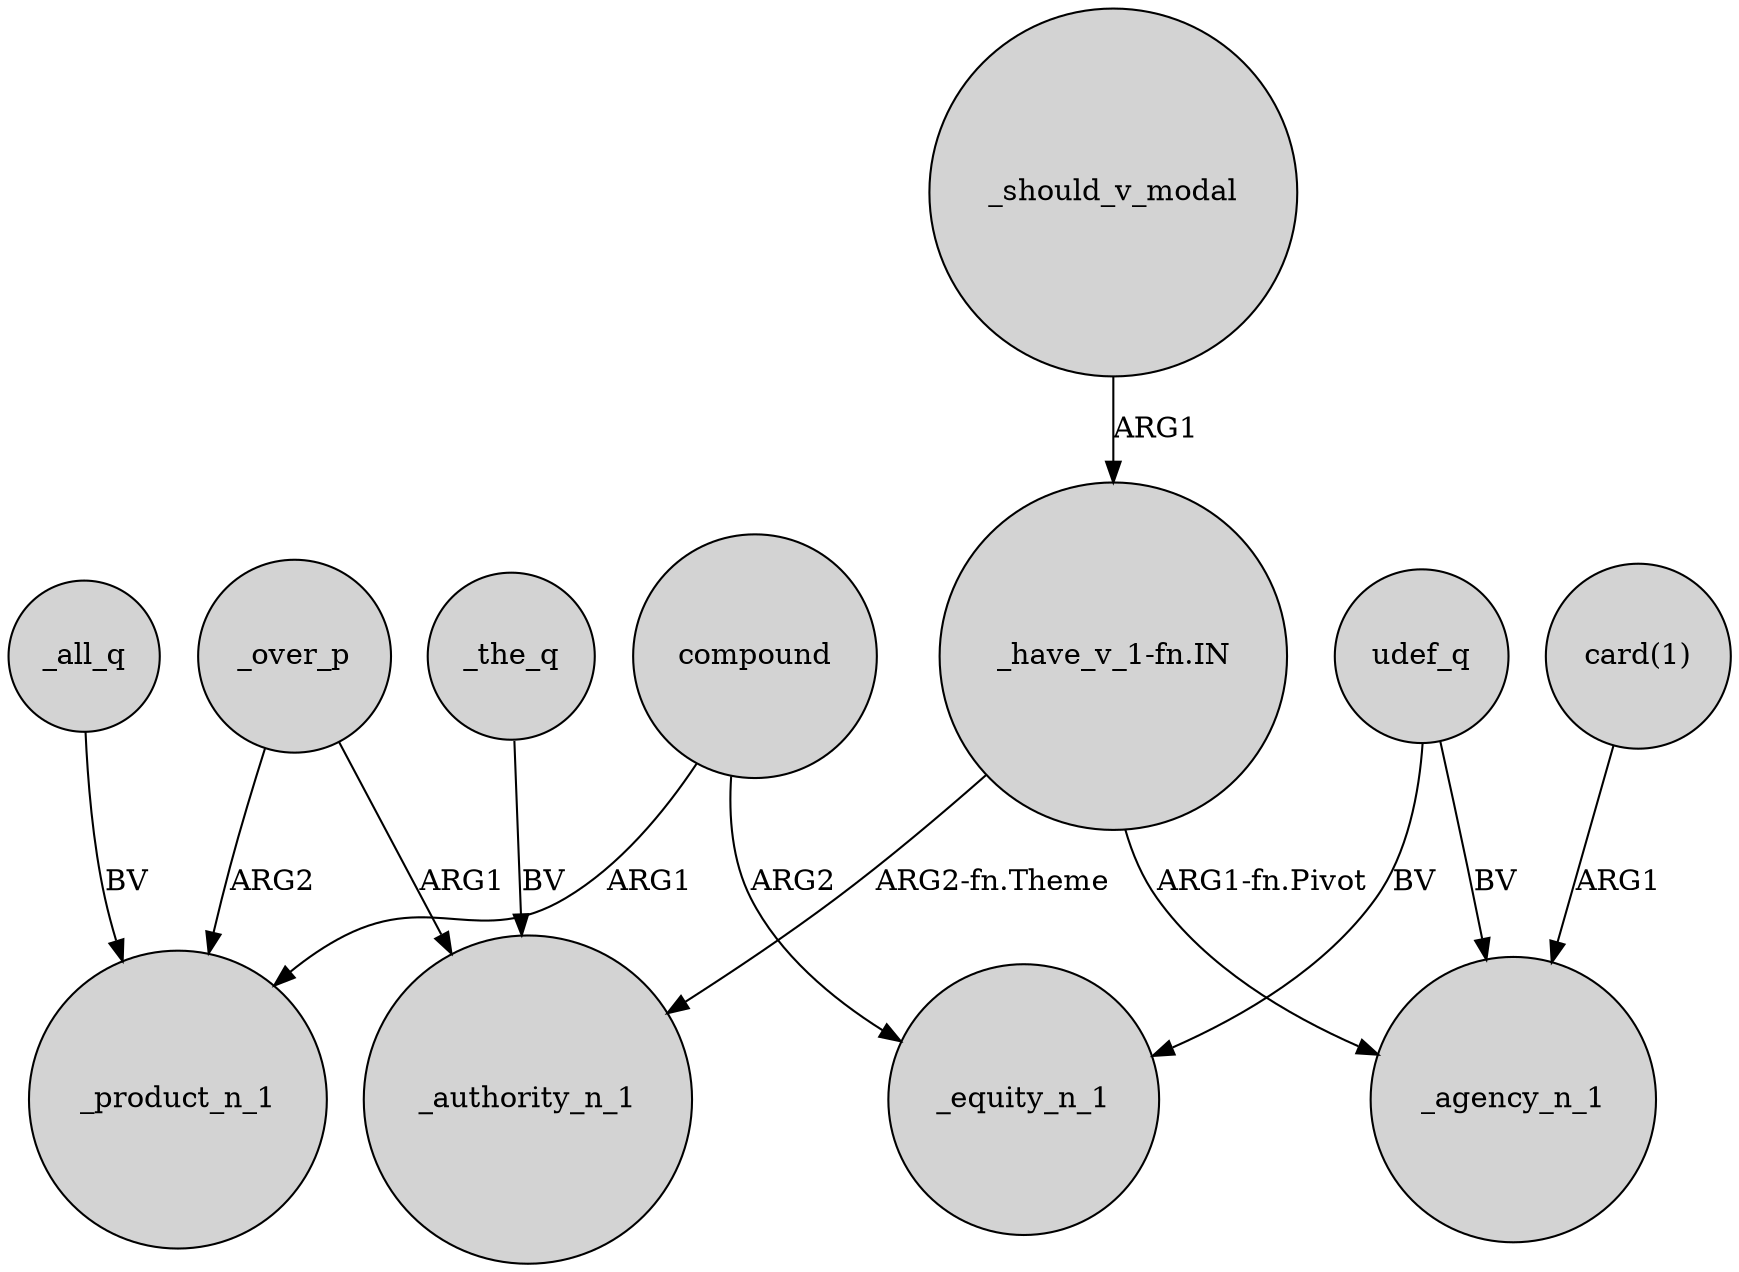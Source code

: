 digraph {
	node [shape=circle style=filled]
	_all_q -> _product_n_1 [label=BV]
	_over_p -> _authority_n_1 [label=ARG1]
	compound -> _product_n_1 [label=ARG1]
	_the_q -> _authority_n_1 [label=BV]
	"_have_v_1-fn.IN" -> _agency_n_1 [label="ARG1-fn.Pivot"]
	compound -> _equity_n_1 [label=ARG2]
	udef_q -> _equity_n_1 [label=BV]
	_over_p -> _product_n_1 [label=ARG2]
	"_have_v_1-fn.IN" -> _authority_n_1 [label="ARG2-fn.Theme"]
	_should_v_modal -> "_have_v_1-fn.IN" [label=ARG1]
	"card(1)" -> _agency_n_1 [label=ARG1]
	udef_q -> _agency_n_1 [label=BV]
}
